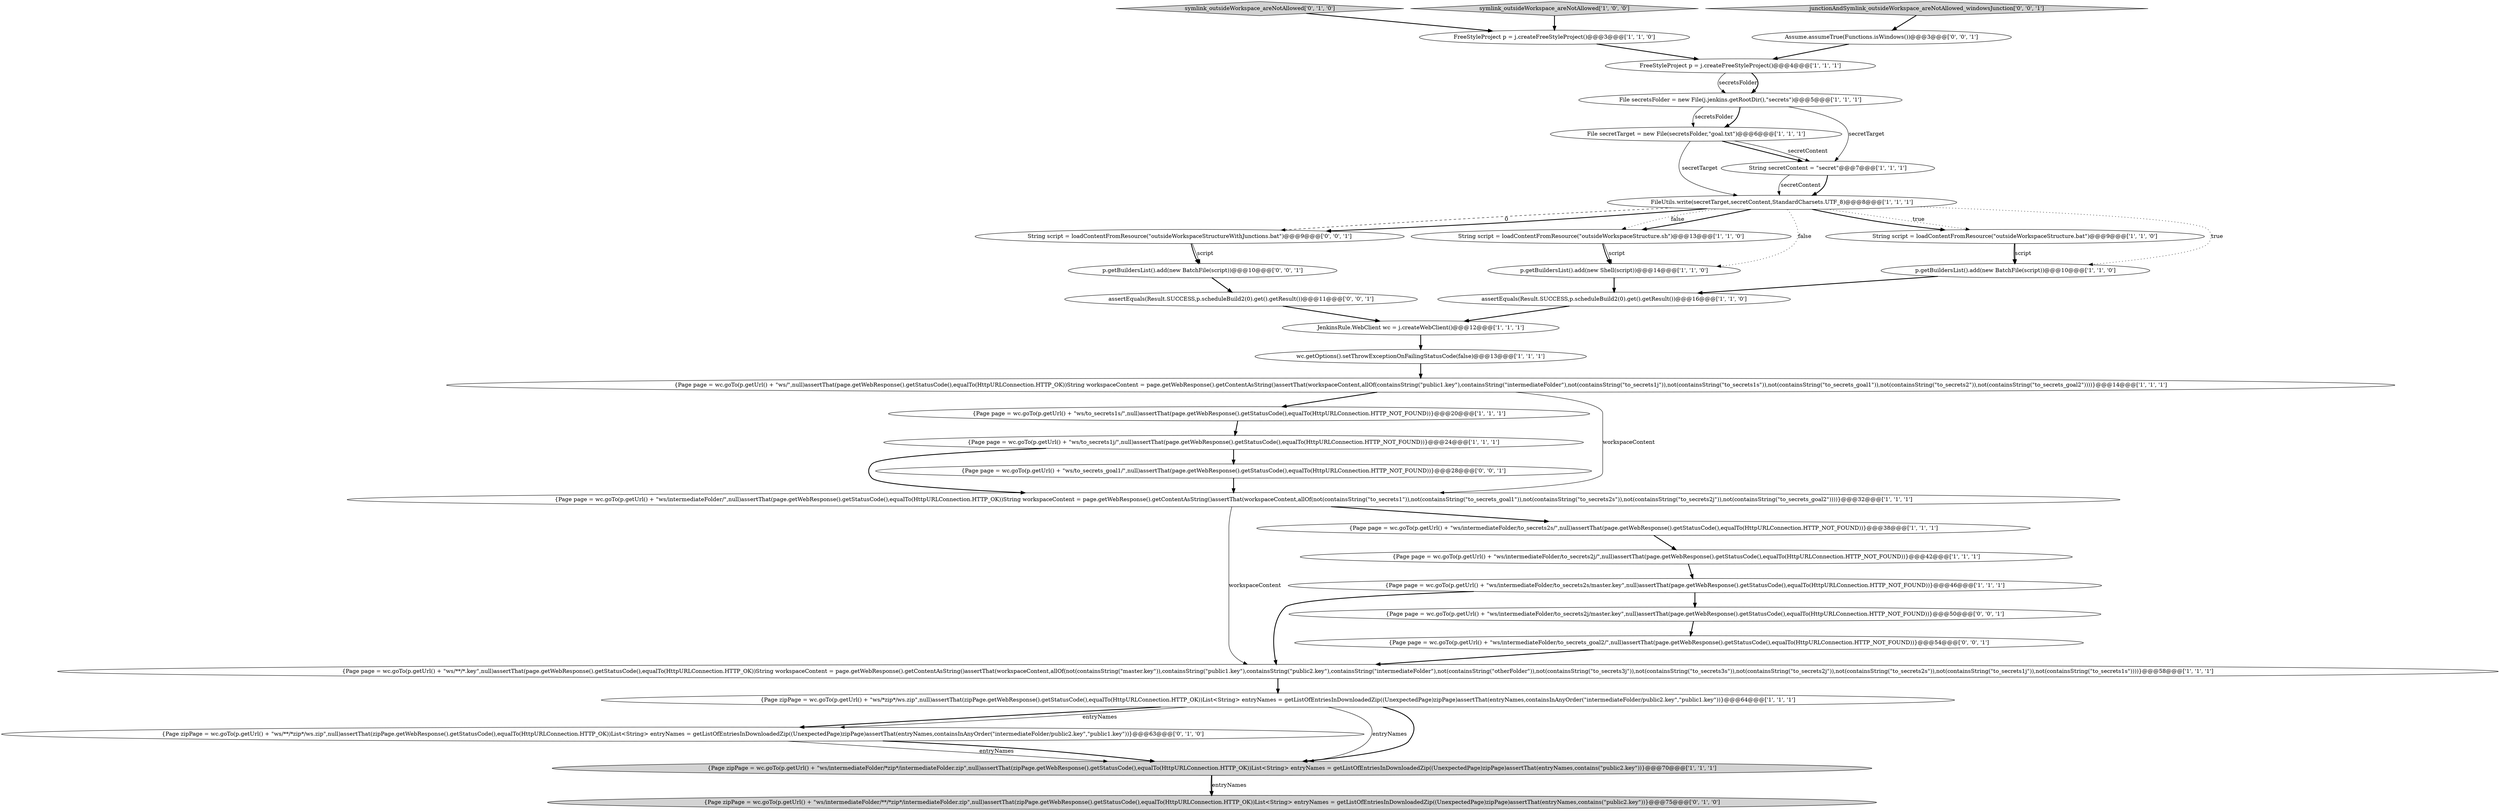 digraph {
25 [style = filled, label = "{Page zipPage = wc.goTo(p.getUrl() + \"ws/**/*zip*/ws.zip\",null)assertThat(zipPage.getWebResponse().getStatusCode(),equalTo(HttpURLConnection.HTTP_OK))List<String> entryNames = getListOfEntriesInDownloadedZip((UnexpectedPage)zipPage)assertThat(entryNames,containsInAnyOrder(\"intermediateFolder/public2.key\",\"public1.key\"))}@@@63@@@['0', '1', '0']", fillcolor = white, shape = ellipse image = "AAA1AAABBB2BBB"];
14 [style = filled, label = "{Page page = wc.goTo(p.getUrl() + \"ws/intermediateFolder/\",null)assertThat(page.getWebResponse().getStatusCode(),equalTo(HttpURLConnection.HTTP_OK))String workspaceContent = page.getWebResponse().getContentAsString()assertThat(workspaceContent,allOf(not(containsString(\"to_secrets1\")),not(containsString(\"to_secrets_goal1\")),not(containsString(\"to_secrets2s\")),not(containsString(\"to_secrets2j\")),not(containsString(\"to_secrets_goal2\"))))}@@@32@@@['1', '1', '1']", fillcolor = white, shape = ellipse image = "AAA0AAABBB1BBB"];
5 [style = filled, label = "FileUtils.write(secretTarget,secretContent,StandardCharsets.UTF_8)@@@8@@@['1', '1', '1']", fillcolor = white, shape = ellipse image = "AAA0AAABBB1BBB"];
33 [style = filled, label = "junctionAndSymlink_outsideWorkspace_areNotAllowed_windowsJunction['0', '0', '1']", fillcolor = lightgray, shape = diamond image = "AAA0AAABBB3BBB"];
4 [style = filled, label = "File secretTarget = new File(secretsFolder,\"goal.txt\")@@@6@@@['1', '1', '1']", fillcolor = white, shape = ellipse image = "AAA0AAABBB1BBB"];
23 [style = filled, label = "p.getBuildersList().add(new BatchFile(script))@@@10@@@['1', '1', '0']", fillcolor = white, shape = ellipse image = "AAA0AAABBB1BBB"];
11 [style = filled, label = "FreeStyleProject p = j.createFreeStyleProject()@@@4@@@['1', '1', '1']", fillcolor = white, shape = ellipse image = "AAA0AAABBB1BBB"];
9 [style = filled, label = "JenkinsRule.WebClient wc = j.createWebClient()@@@12@@@['1', '1', '1']", fillcolor = white, shape = ellipse image = "AAA0AAABBB1BBB"];
18 [style = filled, label = "{Page zipPage = wc.goTo(p.getUrl() + \"ws/*zip*/ws.zip\",null)assertThat(zipPage.getWebResponse().getStatusCode(),equalTo(HttpURLConnection.HTTP_OK))List<String> entryNames = getListOfEntriesInDownloadedZip((UnexpectedPage)zipPage)assertThat(entryNames,containsInAnyOrder(\"intermediateFolder/public2.key\",\"public1.key\"))}@@@64@@@['1', '1', '1']", fillcolor = white, shape = ellipse image = "AAA0AAABBB1BBB"];
16 [style = filled, label = "symlink_outsideWorkspace_areNotAllowed['1', '0', '0']", fillcolor = lightgray, shape = diamond image = "AAA0AAABBB1BBB"];
29 [style = filled, label = "{Page page = wc.goTo(p.getUrl() + \"ws/to_secrets_goal1/\",null)assertThat(page.getWebResponse().getStatusCode(),equalTo(HttpURLConnection.HTTP_NOT_FOUND))}@@@28@@@['0', '0', '1']", fillcolor = white, shape = ellipse image = "AAA0AAABBB3BBB"];
0 [style = filled, label = "{Page zipPage = wc.goTo(p.getUrl() + \"ws/intermediateFolder/*zip*/intermediateFolder.zip\",null)assertThat(zipPage.getWebResponse().getStatusCode(),equalTo(HttpURLConnection.HTTP_OK))List<String> entryNames = getListOfEntriesInDownloadedZip((UnexpectedPage)zipPage)assertThat(entryNames,contains(\"public2.key\"))}@@@70@@@['1', '1', '1']", fillcolor = lightgray, shape = ellipse image = "AAA0AAABBB1BBB"];
13 [style = filled, label = "{Page page = wc.goTo(p.getUrl() + \"ws/**/*.key\",null)assertThat(page.getWebResponse().getStatusCode(),equalTo(HttpURLConnection.HTTP_OK))String workspaceContent = page.getWebResponse().getContentAsString()assertThat(workspaceContent,allOf(not(containsString(\"master.key\")),containsString(\"public1.key\"),containsString(\"public2.key\"),containsString(\"intermediateFolder\"),not(containsString(\"otherFolder\")),not(containsString(\"to_secrets3j\")),not(containsString(\"to_secrets3s\")),not(containsString(\"to_secrets2j\")),not(containsString(\"to_secrets2s\")),not(containsString(\"to_secrets1j\")),not(containsString(\"to_secrets1s\"))))}@@@58@@@['1', '1', '1']", fillcolor = white, shape = ellipse image = "AAA0AAABBB1BBB"];
31 [style = filled, label = "assertEquals(Result.SUCCESS,p.scheduleBuild2(0).get().getResult())@@@11@@@['0', '0', '1']", fillcolor = white, shape = ellipse image = "AAA0AAABBB3BBB"];
26 [style = filled, label = "{Page zipPage = wc.goTo(p.getUrl() + \"ws/intermediateFolder/**/*zip*/intermediateFolder.zip\",null)assertThat(zipPage.getWebResponse().getStatusCode(),equalTo(HttpURLConnection.HTTP_OK))List<String> entryNames = getListOfEntriesInDownloadedZip((UnexpectedPage)zipPage)assertThat(entryNames,contains(\"public2.key\"))}@@@75@@@['0', '1', '0']", fillcolor = lightgray, shape = ellipse image = "AAA1AAABBB2BBB"];
3 [style = filled, label = "{Page page = wc.goTo(p.getUrl() + \"ws/\",null)assertThat(page.getWebResponse().getStatusCode(),equalTo(HttpURLConnection.HTTP_OK))String workspaceContent = page.getWebResponse().getContentAsString()assertThat(workspaceContent,allOf(containsString(\"public1.key\"),containsString(\"intermediateFolder\"),not(containsString(\"to_secrets1j\")),not(containsString(\"to_secrets1s\")),not(containsString(\"to_secrets_goal1\")),not(containsString(\"to_secrets2\")),not(containsString(\"to_secrets_goal2\"))))}@@@14@@@['1', '1', '1']", fillcolor = white, shape = ellipse image = "AAA0AAABBB1BBB"];
21 [style = filled, label = "FreeStyleProject p = j.createFreeStyleProject()@@@3@@@['1', '1', '0']", fillcolor = white, shape = ellipse image = "AAA0AAABBB1BBB"];
2 [style = filled, label = "assertEquals(Result.SUCCESS,p.scheduleBuild2(0).get().getResult())@@@16@@@['1', '1', '0']", fillcolor = white, shape = ellipse image = "AAA0AAABBB1BBB"];
30 [style = filled, label = "{Page page = wc.goTo(p.getUrl() + \"ws/intermediateFolder/to_secrets2j/master.key\",null)assertThat(page.getWebResponse().getStatusCode(),equalTo(HttpURLConnection.HTTP_NOT_FOUND))}@@@50@@@['0', '0', '1']", fillcolor = white, shape = ellipse image = "AAA0AAABBB3BBB"];
19 [style = filled, label = "String secretContent = \"secret\"@@@7@@@['1', '1', '1']", fillcolor = white, shape = ellipse image = "AAA0AAABBB1BBB"];
22 [style = filled, label = "String script = loadContentFromResource(\"outsideWorkspaceStructure.bat\")@@@9@@@['1', '1', '0']", fillcolor = white, shape = ellipse image = "AAA0AAABBB1BBB"];
17 [style = filled, label = "{Page page = wc.goTo(p.getUrl() + \"ws/intermediateFolder/to_secrets2s/master.key\",null)assertThat(page.getWebResponse().getStatusCode(),equalTo(HttpURLConnection.HTTP_NOT_FOUND))}@@@46@@@['1', '1', '1']", fillcolor = white, shape = ellipse image = "AAA0AAABBB1BBB"];
32 [style = filled, label = "{Page page = wc.goTo(p.getUrl() + \"ws/intermediateFolder/to_secrets_goal2/\",null)assertThat(page.getWebResponse().getStatusCode(),equalTo(HttpURLConnection.HTTP_NOT_FOUND))}@@@54@@@['0', '0', '1']", fillcolor = white, shape = ellipse image = "AAA0AAABBB3BBB"];
10 [style = filled, label = "{Page page = wc.goTo(p.getUrl() + \"ws/intermediateFolder/to_secrets2j/\",null)assertThat(page.getWebResponse().getStatusCode(),equalTo(HttpURLConnection.HTTP_NOT_FOUND))}@@@42@@@['1', '1', '1']", fillcolor = white, shape = ellipse image = "AAA0AAABBB1BBB"];
6 [style = filled, label = "{Page page = wc.goTo(p.getUrl() + \"ws/to_secrets1j/\",null)assertThat(page.getWebResponse().getStatusCode(),equalTo(HttpURLConnection.HTTP_NOT_FOUND))}@@@24@@@['1', '1', '1']", fillcolor = white, shape = ellipse image = "AAA0AAABBB1BBB"];
12 [style = filled, label = "{Page page = wc.goTo(p.getUrl() + \"ws/intermediateFolder/to_secrets2s/\",null)assertThat(page.getWebResponse().getStatusCode(),equalTo(HttpURLConnection.HTTP_NOT_FOUND))}@@@38@@@['1', '1', '1']", fillcolor = white, shape = ellipse image = "AAA0AAABBB1BBB"];
27 [style = filled, label = "p.getBuildersList().add(new BatchFile(script))@@@10@@@['0', '0', '1']", fillcolor = white, shape = ellipse image = "AAA0AAABBB3BBB"];
24 [style = filled, label = "symlink_outsideWorkspace_areNotAllowed['0', '1', '0']", fillcolor = lightgray, shape = diamond image = "AAA0AAABBB2BBB"];
15 [style = filled, label = "File secretsFolder = new File(j.jenkins.getRootDir(),\"secrets\")@@@5@@@['1', '1', '1']", fillcolor = white, shape = ellipse image = "AAA0AAABBB1BBB"];
34 [style = filled, label = "Assume.assumeTrue(Functions.isWindows())@@@3@@@['0', '0', '1']", fillcolor = white, shape = ellipse image = "AAA0AAABBB3BBB"];
7 [style = filled, label = "{Page page = wc.goTo(p.getUrl() + \"ws/to_secrets1s/\",null)assertThat(page.getWebResponse().getStatusCode(),equalTo(HttpURLConnection.HTTP_NOT_FOUND))}@@@20@@@['1', '1', '1']", fillcolor = white, shape = ellipse image = "AAA0AAABBB1BBB"];
20 [style = filled, label = "String script = loadContentFromResource(\"outsideWorkspaceStructure.sh\")@@@13@@@['1', '1', '0']", fillcolor = white, shape = ellipse image = "AAA0AAABBB1BBB"];
1 [style = filled, label = "wc.getOptions().setThrowExceptionOnFailingStatusCode(false)@@@13@@@['1', '1', '1']", fillcolor = white, shape = ellipse image = "AAA0AAABBB1BBB"];
28 [style = filled, label = "String script = loadContentFromResource(\"outsideWorkspaceStructureWithJunctions.bat\")@@@9@@@['0', '0', '1']", fillcolor = white, shape = ellipse image = "AAA0AAABBB3BBB"];
8 [style = filled, label = "p.getBuildersList().add(new Shell(script))@@@14@@@['1', '1', '0']", fillcolor = white, shape = ellipse image = "AAA0AAABBB1BBB"];
24->21 [style = bold, label=""];
11->15 [style = solid, label="secretsFolder"];
21->11 [style = bold, label=""];
23->2 [style = bold, label=""];
32->13 [style = bold, label=""];
5->22 [style = dotted, label="true"];
10->17 [style = bold, label=""];
19->5 [style = bold, label=""];
20->8 [style = solid, label="script"];
5->20 [style = dotted, label="false"];
31->9 [style = bold, label=""];
5->28 [style = dashed, label="0"];
15->4 [style = bold, label=""];
19->5 [style = solid, label="secretContent"];
7->6 [style = bold, label=""];
18->25 [style = bold, label=""];
33->34 [style = bold, label=""];
20->8 [style = bold, label=""];
14->12 [style = bold, label=""];
11->15 [style = bold, label=""];
3->7 [style = bold, label=""];
13->18 [style = bold, label=""];
22->23 [style = solid, label="script"];
28->27 [style = bold, label=""];
12->10 [style = bold, label=""];
2->9 [style = bold, label=""];
3->14 [style = solid, label="workspaceContent"];
8->2 [style = bold, label=""];
4->19 [style = bold, label=""];
1->3 [style = bold, label=""];
6->14 [style = bold, label=""];
16->21 [style = bold, label=""];
6->29 [style = bold, label=""];
25->0 [style = solid, label="entryNames"];
28->27 [style = solid, label="script"];
18->0 [style = solid, label="entryNames"];
17->13 [style = bold, label=""];
30->32 [style = bold, label=""];
0->26 [style = bold, label=""];
4->19 [style = solid, label="secretContent"];
5->20 [style = bold, label=""];
18->25 [style = solid, label="entryNames"];
4->5 [style = solid, label="secretTarget"];
5->22 [style = bold, label=""];
14->13 [style = solid, label="workspaceContent"];
25->0 [style = bold, label=""];
0->26 [style = solid, label="entryNames"];
15->4 [style = solid, label="secretsFolder"];
22->23 [style = bold, label=""];
29->14 [style = bold, label=""];
5->28 [style = bold, label=""];
17->30 [style = bold, label=""];
9->1 [style = bold, label=""];
5->23 [style = dotted, label="true"];
5->8 [style = dotted, label="false"];
27->31 [style = bold, label=""];
15->19 [style = solid, label="secretTarget"];
18->0 [style = bold, label=""];
34->11 [style = bold, label=""];
}
